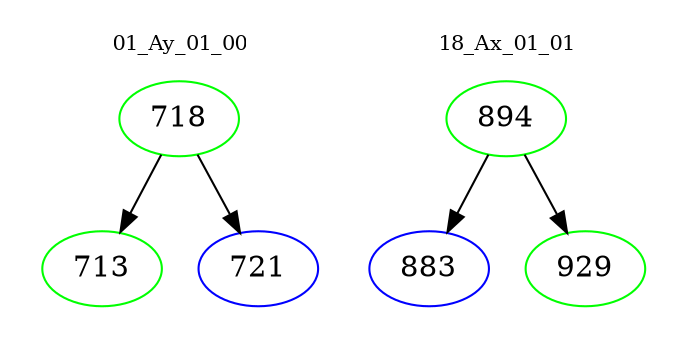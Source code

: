 digraph{
subgraph cluster_0 {
color = white
label = "01_Ay_01_00";
fontsize=10;
T0_718 [label="718", color="green"]
T0_718 -> T0_713 [color="black"]
T0_713 [label="713", color="green"]
T0_718 -> T0_721 [color="black"]
T0_721 [label="721", color="blue"]
}
subgraph cluster_1 {
color = white
label = "18_Ax_01_01";
fontsize=10;
T1_894 [label="894", color="green"]
T1_894 -> T1_883 [color="black"]
T1_883 [label="883", color="blue"]
T1_894 -> T1_929 [color="black"]
T1_929 [label="929", color="green"]
}
}
